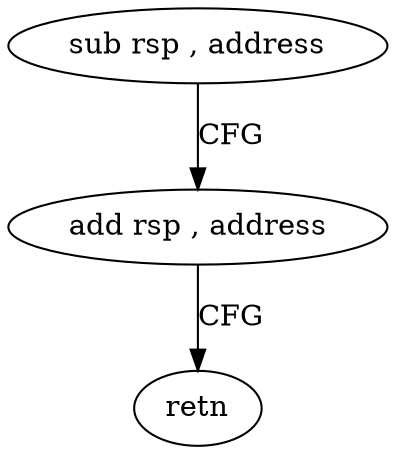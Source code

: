 digraph "func" {
"557992" [label = "sub rsp , address" ]
"557996" [label = "add rsp , address" ]
"558000" [label = "retn" ]
"557992" -> "557996" [ label = "CFG" ]
"557996" -> "558000" [ label = "CFG" ]
}

